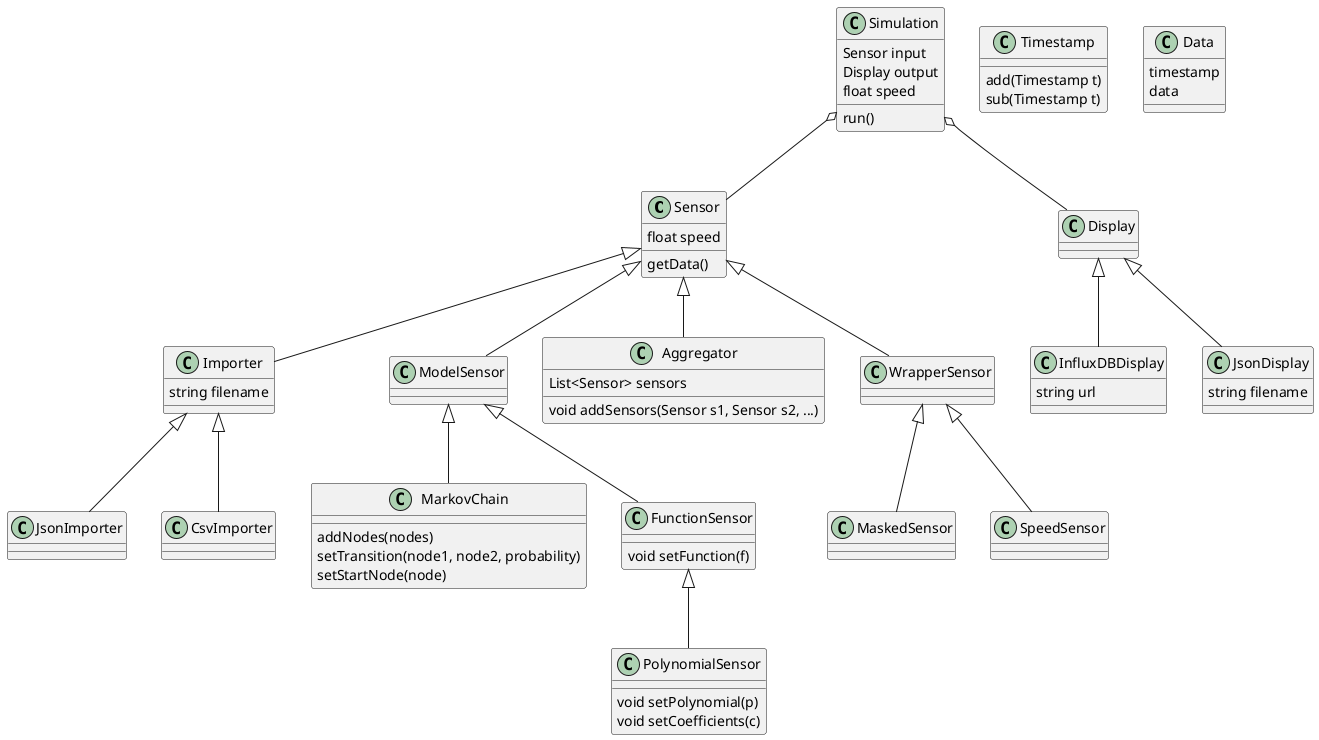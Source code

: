 @startuml
Sensor <|-- Importer
Sensor <|-- ModelSensor
Sensor <|-- Aggregator
Sensor <|-- WrapperSensor

ModelSensor <|-- MarkovChain
ModelSensor <|-- FunctionSensor

FunctionSensor <|-- PolynomialSensor

Simulation o-- Sensor
Simulation o-- Display

Display <|-- InfluxDBDisplay
Display <|-- JsonDisplay

Importer <|-- JsonImporter
Importer <|-- CsvImporter

WrapperSensor <|-- MaskedSensor
WrapperSensor <|-- SpeedSensor


Timestamp : add(Timestamp t)
Timestamp : sub(Timestamp t)

Data : timestamp
Data : data

Simulation : run()
Simulation : Sensor input
Simulation : Display output
Simulation : float speed


Sensor : float speed
Sensor : getData()

Importer : string filename

MarkovChain : addNodes(nodes)
MarkovChain : setTransition(node1, node2, probability)
MarkovChain : setStartNode(node)

FunctionSensor : void setFunction(f)

PolynomialSensor : void setPolynomial(p)
PolynomialSensor : void setCoefficients(c)

Aggregator : List<Sensor> sensors
Aggregator : void addSensors(Sensor s1, Sensor s2, ...)



InfluxDBDisplay : string url

JsonDisplay : string filename


@enduml
